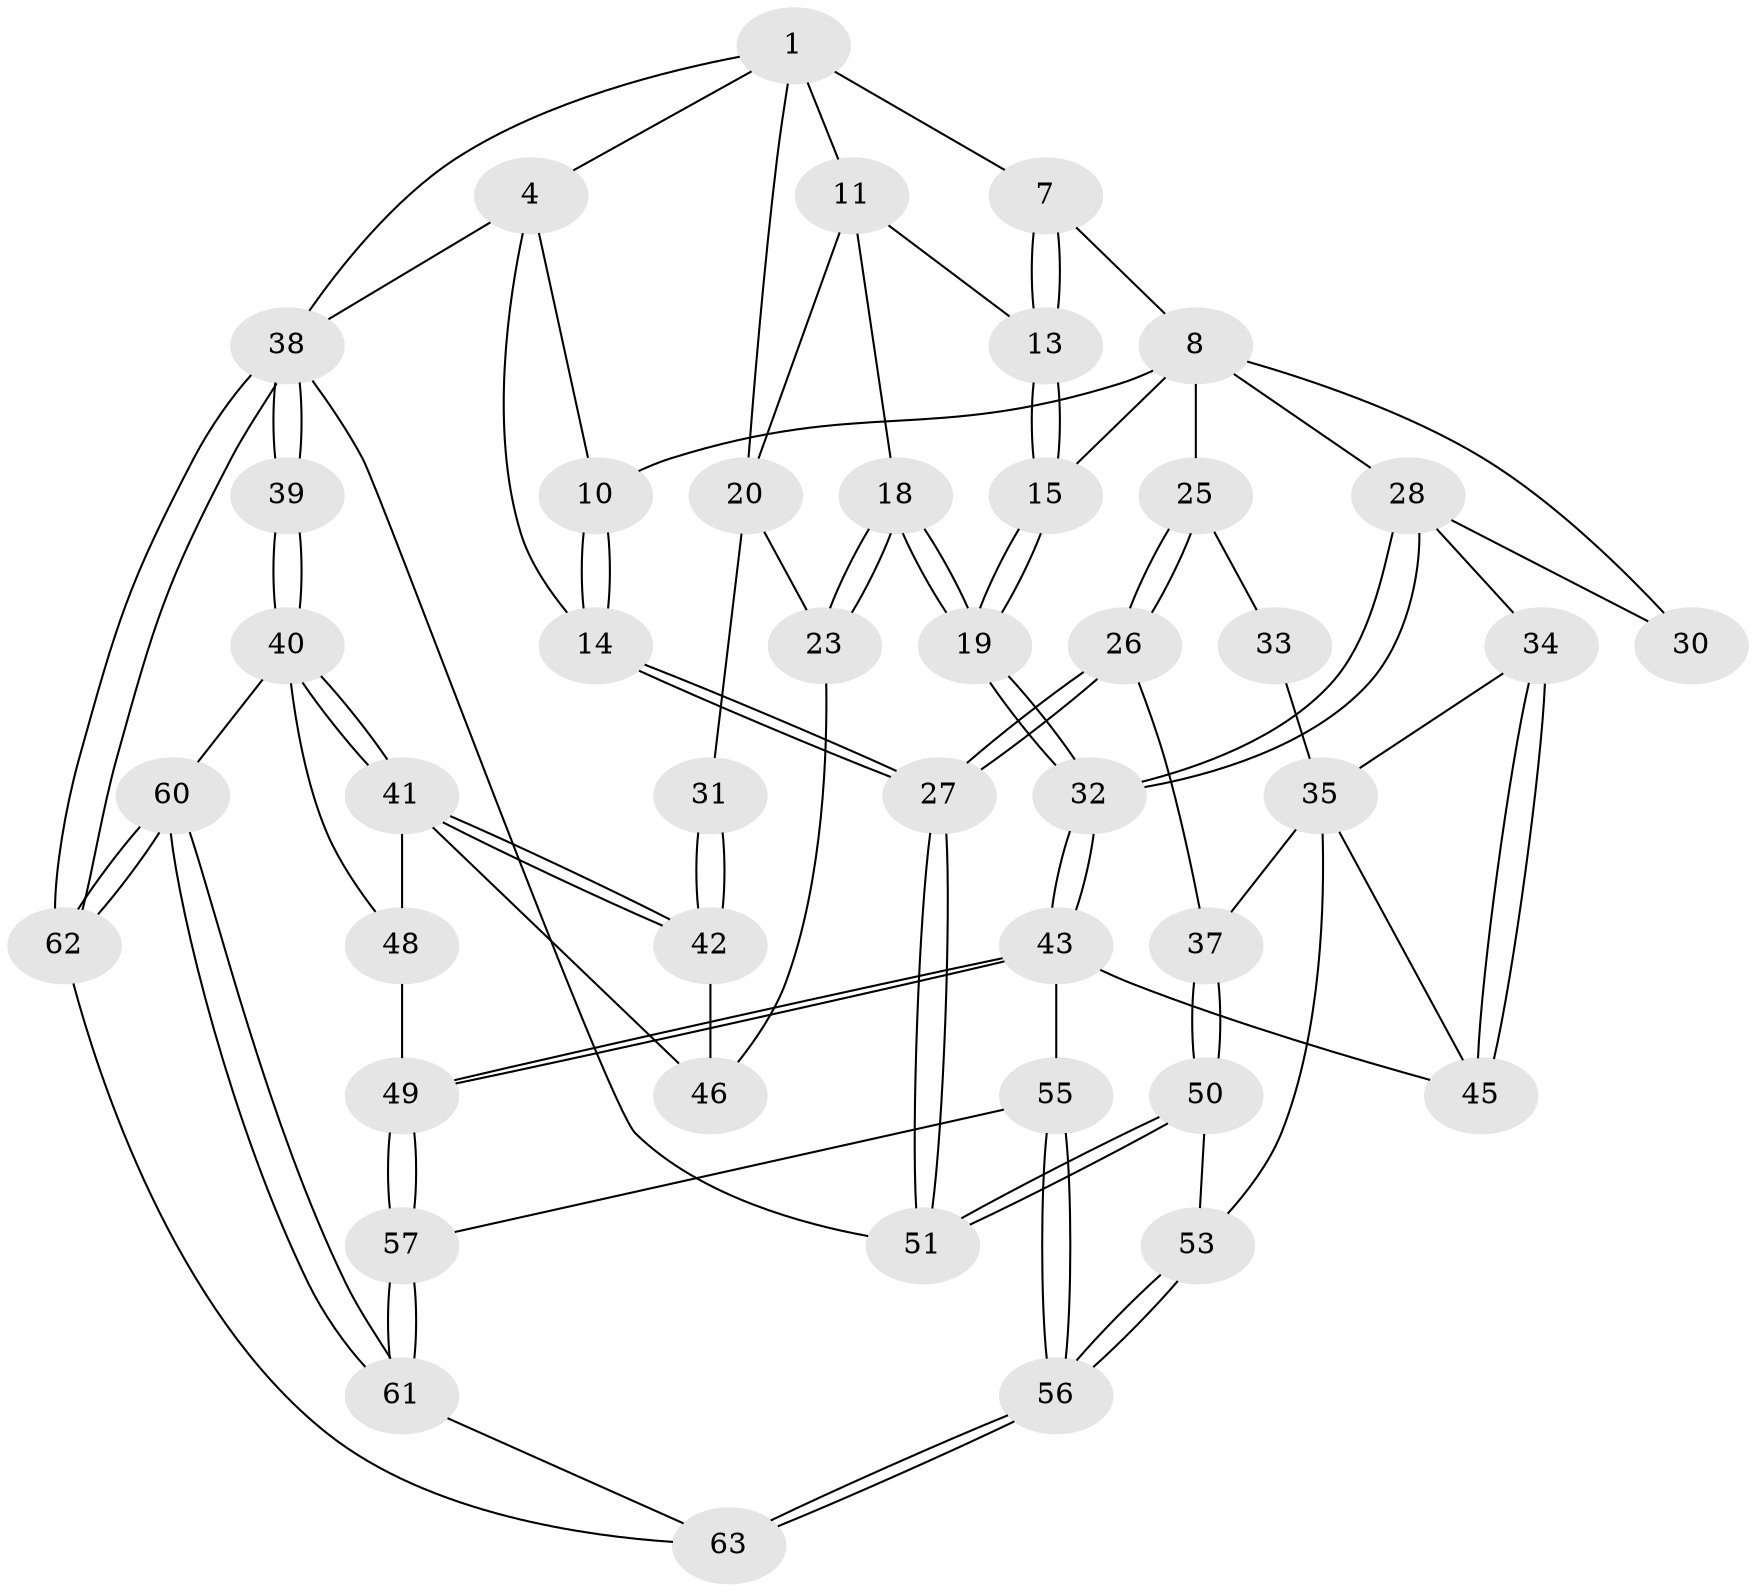 // original degree distribution, {3: 0.046875, 4: 0.203125, 5: 0.546875, 6: 0.203125}
// Generated by graph-tools (version 1.1) at 2025/21/03/04/25 18:21:24]
// undirected, 44 vertices, 102 edges
graph export_dot {
graph [start="1"]
  node [color=gray90,style=filled];
  1 [pos="+0.4945289736687388+0",super="+6+2"];
  4 [pos="+0+0",super="+5"];
  7 [pos="+0.4193100215511682+0.014571653414014585"];
  8 [pos="+0.30840608694665167+0.11665823979836924",super="+16+9"];
  10 [pos="+0.19944688992186246+0.0938948002703589"];
  11 [pos="+0.6822628341314657+0.1401466692259788",super="+17+12"];
  13 [pos="+0.49389616821681415+0.179579802433242"];
  14 [pos="+0+0.1352642521215167"];
  15 [pos="+0.4881637131785285+0.21159393457000503"];
  18 [pos="+0.6339412990795935+0.3254539330830892"];
  19 [pos="+0.6291904233197175+0.32760892781624956"];
  20 [pos="+0.7142983911465719+0.14196521586484007",super="+22+21"];
  23 [pos="+0.7830792503261493+0.353768252088295"];
  25 [pos="+0.06360729013502221+0.2735222040696975"];
  26 [pos="+0+0.30459842938384174"];
  27 [pos="+0+0.24929549744405075"];
  28 [pos="+0.36109137132669167+0.32139403790300125",super="+29"];
  30 [pos="+0.26147745702044506+0.28184287882915937"];
  31 [pos="+1+0"];
  32 [pos="+0.5304613105068344+0.49303163600704875"];
  33 [pos="+0.2081145065800896+0.3153658475447052"];
  34 [pos="+0.2825220216682709+0.4081626305381737"];
  35 [pos="+0.23123473377024445+0.4388037416933937",super="+52+36"];
  37 [pos="+0.07199180670373449+0.39767393870908213"];
  38 [pos="+1+1",super="+54"];
  39 [pos="+1+1"];
  40 [pos="+1+0.5372625094544575",super="+58"];
  41 [pos="+1+0.5220116144725903",super="+47"];
  42 [pos="+1+0.24967079722823182"];
  43 [pos="+0.5274733485514571+0.5239275437421815",super="+44"];
  45 [pos="+0.4066071907327262+0.5439805158092936"];
  46 [pos="+0.7848669605569235+0.3552442181265099"];
  48 [pos="+0.7076129046806393+0.6461286379135608"];
  49 [pos="+0.5998698772545292+0.5935799145556822"];
  50 [pos="+0.10308737385698104+0.6707430693010599"];
  51 [pos="+0+0.6857284257728412"];
  53 [pos="+0.12864716896859127+0.6799506305514412"];
  55 [pos="+0.3542257569493893+0.8009546151340149"];
  56 [pos="+0.2317333863153444+0.839988460489255"];
  57 [pos="+0.47659422221885406+0.8270294618978483"];
  60 [pos="+0.6928598379090013+0.9886402284697329"];
  61 [pos="+0.5925259683590604+0.9280527098648319"];
  62 [pos="+0.7640148140137323+1",super="+64"];
  63 [pos="+0.2079647864025692+0.9939841919277739"];
  1 -- 11 [weight=2];
  1 -- 7;
  1 -- 4;
  1 -- 38;
  1 -- 20;
  4 -- 14;
  4 -- 10;
  4 -- 38;
  7 -- 8;
  7 -- 13;
  7 -- 13;
  8 -- 28;
  8 -- 15;
  8 -- 25;
  8 -- 10;
  8 -- 30;
  10 -- 14;
  10 -- 14;
  11 -- 18;
  11 -- 20;
  11 -- 13;
  13 -- 15;
  13 -- 15;
  14 -- 27;
  14 -- 27;
  15 -- 19;
  15 -- 19;
  18 -- 19;
  18 -- 19;
  18 -- 23;
  18 -- 23;
  19 -- 32;
  19 -- 32;
  20 -- 23;
  20 -- 31 [weight=2];
  23 -- 46;
  25 -- 26;
  25 -- 26;
  25 -- 33;
  26 -- 27;
  26 -- 27;
  26 -- 37;
  27 -- 51;
  27 -- 51;
  28 -- 32;
  28 -- 32;
  28 -- 34;
  28 -- 30;
  31 -- 42;
  31 -- 42;
  32 -- 43;
  32 -- 43;
  33 -- 35;
  34 -- 35;
  34 -- 45;
  34 -- 45;
  35 -- 53;
  35 -- 45;
  35 -- 37;
  37 -- 50;
  37 -- 50;
  38 -- 39;
  38 -- 39;
  38 -- 62 [weight=2];
  38 -- 62;
  38 -- 51;
  39 -- 40 [weight=2];
  39 -- 40;
  40 -- 41;
  40 -- 41;
  40 -- 48;
  40 -- 60;
  41 -- 42;
  41 -- 42;
  41 -- 48;
  41 -- 46;
  42 -- 46;
  43 -- 49;
  43 -- 49;
  43 -- 45;
  43 -- 55;
  48 -- 49;
  49 -- 57;
  49 -- 57;
  50 -- 51;
  50 -- 51;
  50 -- 53;
  53 -- 56;
  53 -- 56;
  55 -- 56;
  55 -- 56;
  55 -- 57;
  56 -- 63;
  56 -- 63;
  57 -- 61;
  57 -- 61;
  60 -- 61;
  60 -- 61;
  60 -- 62;
  60 -- 62;
  61 -- 63;
  62 -- 63;
}
